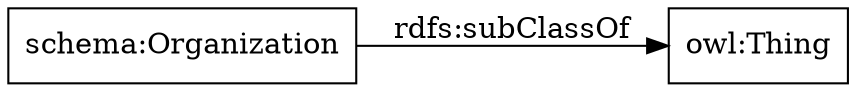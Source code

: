 digraph ar2dtool_diagram { 
rankdir=LR;
size="1000"
node [shape = rectangle, color="black"]; "schema:Organization" ; /*classes style*/
	"schema:Organization" -> "owl:Thing" [ label = "rdfs:subClassOf" ];

}
